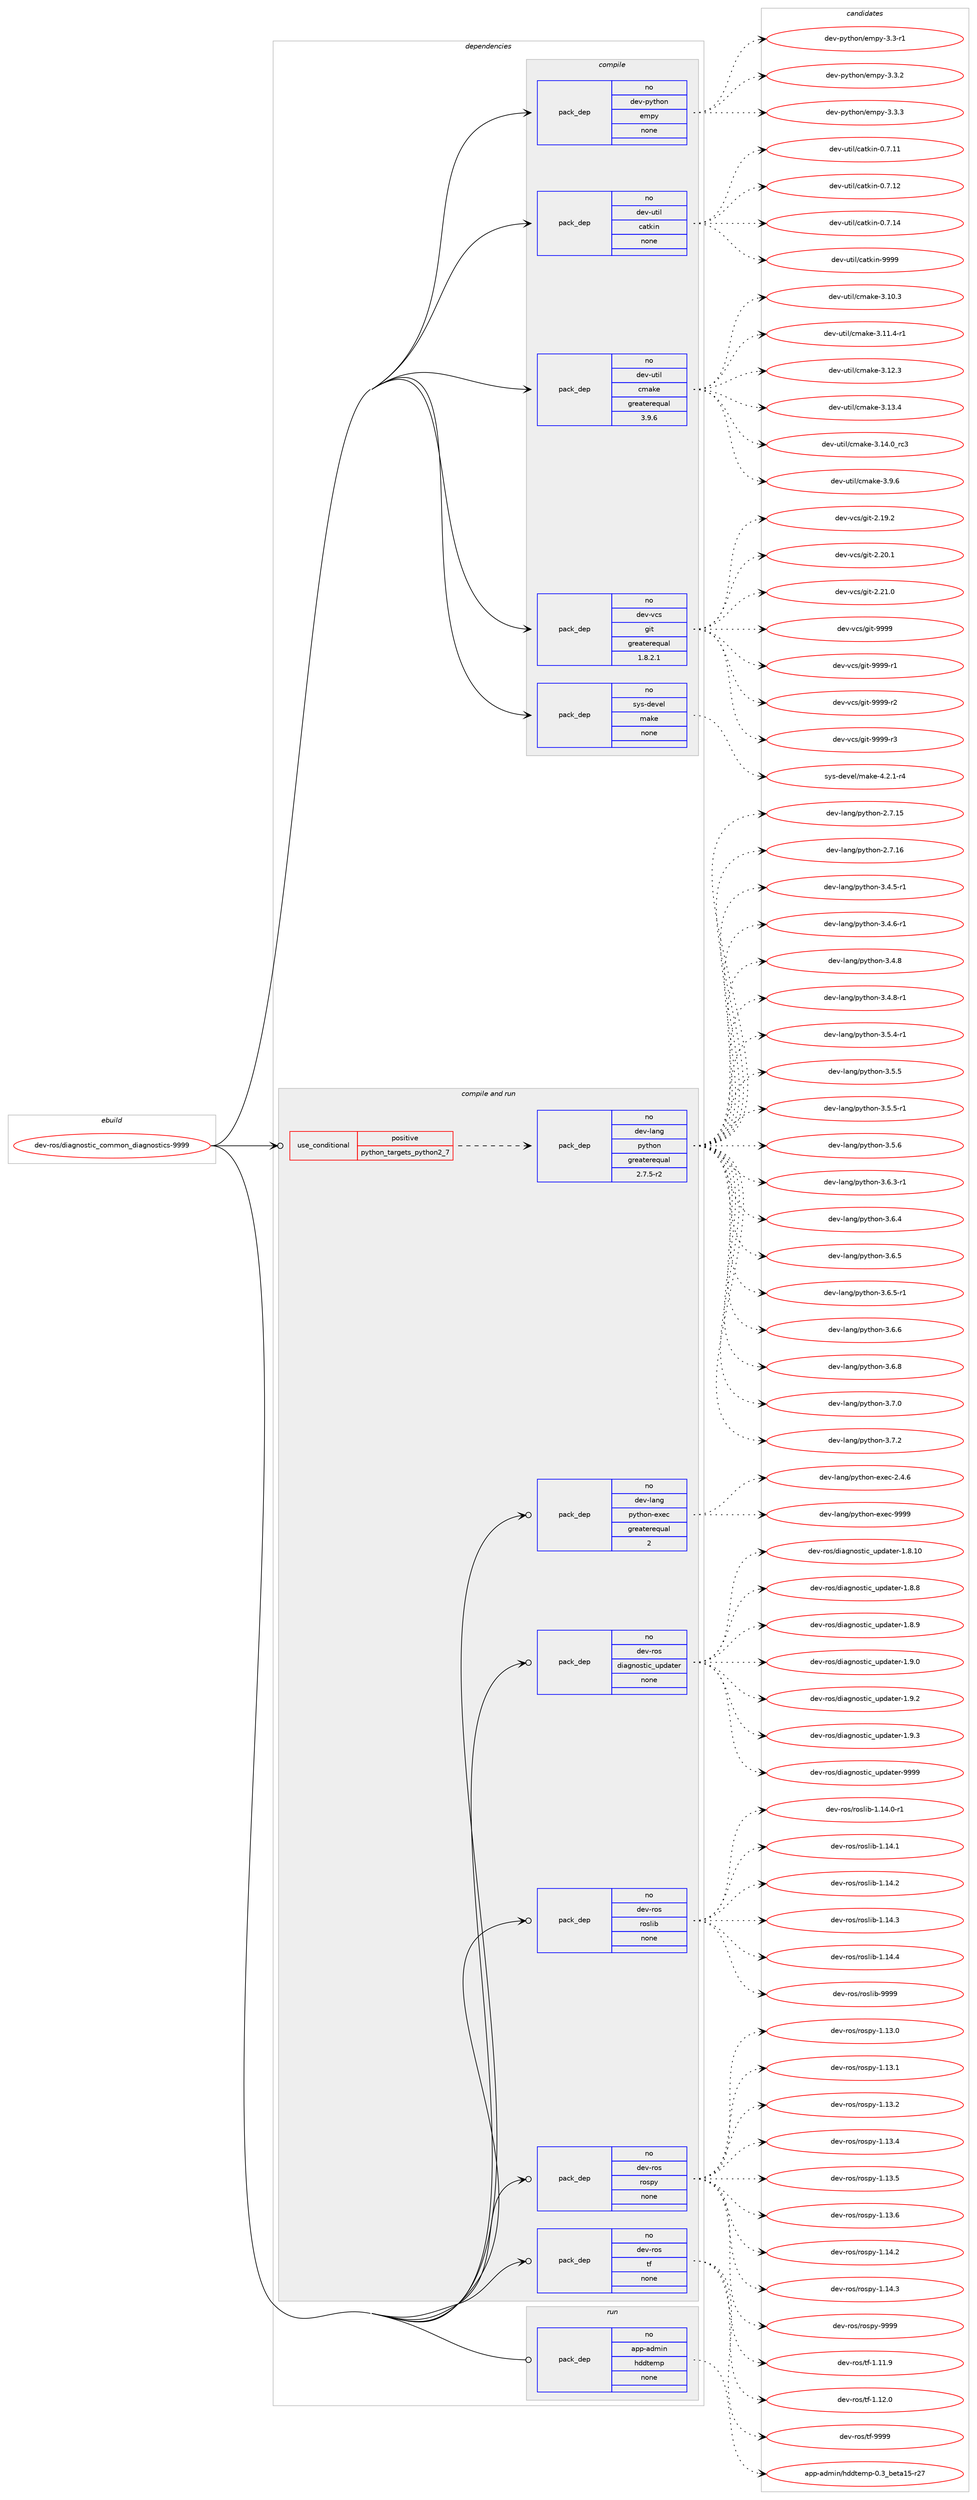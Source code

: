 digraph prolog {

# *************
# Graph options
# *************

newrank=true;
concentrate=true;
compound=true;
graph [rankdir=LR,fontname=Helvetica,fontsize=10,ranksep=1.5];#, ranksep=2.5, nodesep=0.2];
edge  [arrowhead=vee];
node  [fontname=Helvetica,fontsize=10];

# **********
# The ebuild
# **********

subgraph cluster_leftcol {
color=gray;
rank=same;
label=<<i>ebuild</i>>;
id [label="dev-ros/diagnostic_common_diagnostics-9999", color=red, width=4, href="../dev-ros/diagnostic_common_diagnostics-9999.svg"];
}

# ****************
# The dependencies
# ****************

subgraph cluster_midcol {
color=gray;
label=<<i>dependencies</i>>;
subgraph cluster_compile {
fillcolor="#eeeeee";
style=filled;
label=<<i>compile</i>>;
subgraph pack1042906 {
dependency1454558 [label=<<TABLE BORDER="0" CELLBORDER="1" CELLSPACING="0" CELLPADDING="4" WIDTH="220"><TR><TD ROWSPAN="6" CELLPADDING="30">pack_dep</TD></TR><TR><TD WIDTH="110">no</TD></TR><TR><TD>dev-python</TD></TR><TR><TD>empy</TD></TR><TR><TD>none</TD></TR><TR><TD></TD></TR></TABLE>>, shape=none, color=blue];
}
id:e -> dependency1454558:w [weight=20,style="solid",arrowhead="vee"];
subgraph pack1042907 {
dependency1454559 [label=<<TABLE BORDER="0" CELLBORDER="1" CELLSPACING="0" CELLPADDING="4" WIDTH="220"><TR><TD ROWSPAN="6" CELLPADDING="30">pack_dep</TD></TR><TR><TD WIDTH="110">no</TD></TR><TR><TD>dev-util</TD></TR><TR><TD>catkin</TD></TR><TR><TD>none</TD></TR><TR><TD></TD></TR></TABLE>>, shape=none, color=blue];
}
id:e -> dependency1454559:w [weight=20,style="solid",arrowhead="vee"];
subgraph pack1042908 {
dependency1454560 [label=<<TABLE BORDER="0" CELLBORDER="1" CELLSPACING="0" CELLPADDING="4" WIDTH="220"><TR><TD ROWSPAN="6" CELLPADDING="30">pack_dep</TD></TR><TR><TD WIDTH="110">no</TD></TR><TR><TD>dev-util</TD></TR><TR><TD>cmake</TD></TR><TR><TD>greaterequal</TD></TR><TR><TD>3.9.6</TD></TR></TABLE>>, shape=none, color=blue];
}
id:e -> dependency1454560:w [weight=20,style="solid",arrowhead="vee"];
subgraph pack1042909 {
dependency1454561 [label=<<TABLE BORDER="0" CELLBORDER="1" CELLSPACING="0" CELLPADDING="4" WIDTH="220"><TR><TD ROWSPAN="6" CELLPADDING="30">pack_dep</TD></TR><TR><TD WIDTH="110">no</TD></TR><TR><TD>dev-vcs</TD></TR><TR><TD>git</TD></TR><TR><TD>greaterequal</TD></TR><TR><TD>1.8.2.1</TD></TR></TABLE>>, shape=none, color=blue];
}
id:e -> dependency1454561:w [weight=20,style="solid",arrowhead="vee"];
subgraph pack1042910 {
dependency1454562 [label=<<TABLE BORDER="0" CELLBORDER="1" CELLSPACING="0" CELLPADDING="4" WIDTH="220"><TR><TD ROWSPAN="6" CELLPADDING="30">pack_dep</TD></TR><TR><TD WIDTH="110">no</TD></TR><TR><TD>sys-devel</TD></TR><TR><TD>make</TD></TR><TR><TD>none</TD></TR><TR><TD></TD></TR></TABLE>>, shape=none, color=blue];
}
id:e -> dependency1454562:w [weight=20,style="solid",arrowhead="vee"];
}
subgraph cluster_compileandrun {
fillcolor="#eeeeee";
style=filled;
label=<<i>compile and run</i>>;
subgraph cond388262 {
dependency1454563 [label=<<TABLE BORDER="0" CELLBORDER="1" CELLSPACING="0" CELLPADDING="4"><TR><TD ROWSPAN="3" CELLPADDING="10">use_conditional</TD></TR><TR><TD>positive</TD></TR><TR><TD>python_targets_python2_7</TD></TR></TABLE>>, shape=none, color=red];
subgraph pack1042911 {
dependency1454564 [label=<<TABLE BORDER="0" CELLBORDER="1" CELLSPACING="0" CELLPADDING="4" WIDTH="220"><TR><TD ROWSPAN="6" CELLPADDING="30">pack_dep</TD></TR><TR><TD WIDTH="110">no</TD></TR><TR><TD>dev-lang</TD></TR><TR><TD>python</TD></TR><TR><TD>greaterequal</TD></TR><TR><TD>2.7.5-r2</TD></TR></TABLE>>, shape=none, color=blue];
}
dependency1454563:e -> dependency1454564:w [weight=20,style="dashed",arrowhead="vee"];
}
id:e -> dependency1454563:w [weight=20,style="solid",arrowhead="odotvee"];
subgraph pack1042912 {
dependency1454565 [label=<<TABLE BORDER="0" CELLBORDER="1" CELLSPACING="0" CELLPADDING="4" WIDTH="220"><TR><TD ROWSPAN="6" CELLPADDING="30">pack_dep</TD></TR><TR><TD WIDTH="110">no</TD></TR><TR><TD>dev-lang</TD></TR><TR><TD>python-exec</TD></TR><TR><TD>greaterequal</TD></TR><TR><TD>2</TD></TR></TABLE>>, shape=none, color=blue];
}
id:e -> dependency1454565:w [weight=20,style="solid",arrowhead="odotvee"];
subgraph pack1042913 {
dependency1454566 [label=<<TABLE BORDER="0" CELLBORDER="1" CELLSPACING="0" CELLPADDING="4" WIDTH="220"><TR><TD ROWSPAN="6" CELLPADDING="30">pack_dep</TD></TR><TR><TD WIDTH="110">no</TD></TR><TR><TD>dev-ros</TD></TR><TR><TD>diagnostic_updater</TD></TR><TR><TD>none</TD></TR><TR><TD></TD></TR></TABLE>>, shape=none, color=blue];
}
id:e -> dependency1454566:w [weight=20,style="solid",arrowhead="odotvee"];
subgraph pack1042914 {
dependency1454567 [label=<<TABLE BORDER="0" CELLBORDER="1" CELLSPACING="0" CELLPADDING="4" WIDTH="220"><TR><TD ROWSPAN="6" CELLPADDING="30">pack_dep</TD></TR><TR><TD WIDTH="110">no</TD></TR><TR><TD>dev-ros</TD></TR><TR><TD>roslib</TD></TR><TR><TD>none</TD></TR><TR><TD></TD></TR></TABLE>>, shape=none, color=blue];
}
id:e -> dependency1454567:w [weight=20,style="solid",arrowhead="odotvee"];
subgraph pack1042915 {
dependency1454568 [label=<<TABLE BORDER="0" CELLBORDER="1" CELLSPACING="0" CELLPADDING="4" WIDTH="220"><TR><TD ROWSPAN="6" CELLPADDING="30">pack_dep</TD></TR><TR><TD WIDTH="110">no</TD></TR><TR><TD>dev-ros</TD></TR><TR><TD>rospy</TD></TR><TR><TD>none</TD></TR><TR><TD></TD></TR></TABLE>>, shape=none, color=blue];
}
id:e -> dependency1454568:w [weight=20,style="solid",arrowhead="odotvee"];
subgraph pack1042916 {
dependency1454569 [label=<<TABLE BORDER="0" CELLBORDER="1" CELLSPACING="0" CELLPADDING="4" WIDTH="220"><TR><TD ROWSPAN="6" CELLPADDING="30">pack_dep</TD></TR><TR><TD WIDTH="110">no</TD></TR><TR><TD>dev-ros</TD></TR><TR><TD>tf</TD></TR><TR><TD>none</TD></TR><TR><TD></TD></TR></TABLE>>, shape=none, color=blue];
}
id:e -> dependency1454569:w [weight=20,style="solid",arrowhead="odotvee"];
}
subgraph cluster_run {
fillcolor="#eeeeee";
style=filled;
label=<<i>run</i>>;
subgraph pack1042917 {
dependency1454570 [label=<<TABLE BORDER="0" CELLBORDER="1" CELLSPACING="0" CELLPADDING="4" WIDTH="220"><TR><TD ROWSPAN="6" CELLPADDING="30">pack_dep</TD></TR><TR><TD WIDTH="110">no</TD></TR><TR><TD>app-admin</TD></TR><TR><TD>hddtemp</TD></TR><TR><TD>none</TD></TR><TR><TD></TD></TR></TABLE>>, shape=none, color=blue];
}
id:e -> dependency1454570:w [weight=20,style="solid",arrowhead="odot"];
}
}

# **************
# The candidates
# **************

subgraph cluster_choices {
rank=same;
color=gray;
label=<<i>candidates</i>>;

subgraph choice1042906 {
color=black;
nodesep=1;
choice1001011184511212111610411111047101109112121455146514511449 [label="dev-python/empy-3.3-r1", color=red, width=4,href="../dev-python/empy-3.3-r1.svg"];
choice1001011184511212111610411111047101109112121455146514650 [label="dev-python/empy-3.3.2", color=red, width=4,href="../dev-python/empy-3.3.2.svg"];
choice1001011184511212111610411111047101109112121455146514651 [label="dev-python/empy-3.3.3", color=red, width=4,href="../dev-python/empy-3.3.3.svg"];
dependency1454558:e -> choice1001011184511212111610411111047101109112121455146514511449:w [style=dotted,weight="100"];
dependency1454558:e -> choice1001011184511212111610411111047101109112121455146514650:w [style=dotted,weight="100"];
dependency1454558:e -> choice1001011184511212111610411111047101109112121455146514651:w [style=dotted,weight="100"];
}
subgraph choice1042907 {
color=black;
nodesep=1;
choice1001011184511711610510847999711610710511045484655464949 [label="dev-util/catkin-0.7.11", color=red, width=4,href="../dev-util/catkin-0.7.11.svg"];
choice1001011184511711610510847999711610710511045484655464950 [label="dev-util/catkin-0.7.12", color=red, width=4,href="../dev-util/catkin-0.7.12.svg"];
choice1001011184511711610510847999711610710511045484655464952 [label="dev-util/catkin-0.7.14", color=red, width=4,href="../dev-util/catkin-0.7.14.svg"];
choice100101118451171161051084799971161071051104557575757 [label="dev-util/catkin-9999", color=red, width=4,href="../dev-util/catkin-9999.svg"];
dependency1454559:e -> choice1001011184511711610510847999711610710511045484655464949:w [style=dotted,weight="100"];
dependency1454559:e -> choice1001011184511711610510847999711610710511045484655464950:w [style=dotted,weight="100"];
dependency1454559:e -> choice1001011184511711610510847999711610710511045484655464952:w [style=dotted,weight="100"];
dependency1454559:e -> choice100101118451171161051084799971161071051104557575757:w [style=dotted,weight="100"];
}
subgraph choice1042908 {
color=black;
nodesep=1;
choice1001011184511711610510847991099710710145514649484651 [label="dev-util/cmake-3.10.3", color=red, width=4,href="../dev-util/cmake-3.10.3.svg"];
choice10010111845117116105108479910997107101455146494946524511449 [label="dev-util/cmake-3.11.4-r1", color=red, width=4,href="../dev-util/cmake-3.11.4-r1.svg"];
choice1001011184511711610510847991099710710145514649504651 [label="dev-util/cmake-3.12.3", color=red, width=4,href="../dev-util/cmake-3.12.3.svg"];
choice1001011184511711610510847991099710710145514649514652 [label="dev-util/cmake-3.13.4", color=red, width=4,href="../dev-util/cmake-3.13.4.svg"];
choice1001011184511711610510847991099710710145514649524648951149951 [label="dev-util/cmake-3.14.0_rc3", color=red, width=4,href="../dev-util/cmake-3.14.0_rc3.svg"];
choice10010111845117116105108479910997107101455146574654 [label="dev-util/cmake-3.9.6", color=red, width=4,href="../dev-util/cmake-3.9.6.svg"];
dependency1454560:e -> choice1001011184511711610510847991099710710145514649484651:w [style=dotted,weight="100"];
dependency1454560:e -> choice10010111845117116105108479910997107101455146494946524511449:w [style=dotted,weight="100"];
dependency1454560:e -> choice1001011184511711610510847991099710710145514649504651:w [style=dotted,weight="100"];
dependency1454560:e -> choice1001011184511711610510847991099710710145514649514652:w [style=dotted,weight="100"];
dependency1454560:e -> choice1001011184511711610510847991099710710145514649524648951149951:w [style=dotted,weight="100"];
dependency1454560:e -> choice10010111845117116105108479910997107101455146574654:w [style=dotted,weight="100"];
}
subgraph choice1042909 {
color=black;
nodesep=1;
choice10010111845118991154710310511645504649574650 [label="dev-vcs/git-2.19.2", color=red, width=4,href="../dev-vcs/git-2.19.2.svg"];
choice10010111845118991154710310511645504650484649 [label="dev-vcs/git-2.20.1", color=red, width=4,href="../dev-vcs/git-2.20.1.svg"];
choice10010111845118991154710310511645504650494648 [label="dev-vcs/git-2.21.0", color=red, width=4,href="../dev-vcs/git-2.21.0.svg"];
choice1001011184511899115471031051164557575757 [label="dev-vcs/git-9999", color=red, width=4,href="../dev-vcs/git-9999.svg"];
choice10010111845118991154710310511645575757574511449 [label="dev-vcs/git-9999-r1", color=red, width=4,href="../dev-vcs/git-9999-r1.svg"];
choice10010111845118991154710310511645575757574511450 [label="dev-vcs/git-9999-r2", color=red, width=4,href="../dev-vcs/git-9999-r2.svg"];
choice10010111845118991154710310511645575757574511451 [label="dev-vcs/git-9999-r3", color=red, width=4,href="../dev-vcs/git-9999-r3.svg"];
dependency1454561:e -> choice10010111845118991154710310511645504649574650:w [style=dotted,weight="100"];
dependency1454561:e -> choice10010111845118991154710310511645504650484649:w [style=dotted,weight="100"];
dependency1454561:e -> choice10010111845118991154710310511645504650494648:w [style=dotted,weight="100"];
dependency1454561:e -> choice1001011184511899115471031051164557575757:w [style=dotted,weight="100"];
dependency1454561:e -> choice10010111845118991154710310511645575757574511449:w [style=dotted,weight="100"];
dependency1454561:e -> choice10010111845118991154710310511645575757574511450:w [style=dotted,weight="100"];
dependency1454561:e -> choice10010111845118991154710310511645575757574511451:w [style=dotted,weight="100"];
}
subgraph choice1042910 {
color=black;
nodesep=1;
choice1151211154510010111810110847109971071014552465046494511452 [label="sys-devel/make-4.2.1-r4", color=red, width=4,href="../sys-devel/make-4.2.1-r4.svg"];
dependency1454562:e -> choice1151211154510010111810110847109971071014552465046494511452:w [style=dotted,weight="100"];
}
subgraph choice1042911 {
color=black;
nodesep=1;
choice10010111845108971101034711212111610411111045504655464953 [label="dev-lang/python-2.7.15", color=red, width=4,href="../dev-lang/python-2.7.15.svg"];
choice10010111845108971101034711212111610411111045504655464954 [label="dev-lang/python-2.7.16", color=red, width=4,href="../dev-lang/python-2.7.16.svg"];
choice1001011184510897110103471121211161041111104551465246534511449 [label="dev-lang/python-3.4.5-r1", color=red, width=4,href="../dev-lang/python-3.4.5-r1.svg"];
choice1001011184510897110103471121211161041111104551465246544511449 [label="dev-lang/python-3.4.6-r1", color=red, width=4,href="../dev-lang/python-3.4.6-r1.svg"];
choice100101118451089711010347112121116104111110455146524656 [label="dev-lang/python-3.4.8", color=red, width=4,href="../dev-lang/python-3.4.8.svg"];
choice1001011184510897110103471121211161041111104551465246564511449 [label="dev-lang/python-3.4.8-r1", color=red, width=4,href="../dev-lang/python-3.4.8-r1.svg"];
choice1001011184510897110103471121211161041111104551465346524511449 [label="dev-lang/python-3.5.4-r1", color=red, width=4,href="../dev-lang/python-3.5.4-r1.svg"];
choice100101118451089711010347112121116104111110455146534653 [label="dev-lang/python-3.5.5", color=red, width=4,href="../dev-lang/python-3.5.5.svg"];
choice1001011184510897110103471121211161041111104551465346534511449 [label="dev-lang/python-3.5.5-r1", color=red, width=4,href="../dev-lang/python-3.5.5-r1.svg"];
choice100101118451089711010347112121116104111110455146534654 [label="dev-lang/python-3.5.6", color=red, width=4,href="../dev-lang/python-3.5.6.svg"];
choice1001011184510897110103471121211161041111104551465446514511449 [label="dev-lang/python-3.6.3-r1", color=red, width=4,href="../dev-lang/python-3.6.3-r1.svg"];
choice100101118451089711010347112121116104111110455146544652 [label="dev-lang/python-3.6.4", color=red, width=4,href="../dev-lang/python-3.6.4.svg"];
choice100101118451089711010347112121116104111110455146544653 [label="dev-lang/python-3.6.5", color=red, width=4,href="../dev-lang/python-3.6.5.svg"];
choice1001011184510897110103471121211161041111104551465446534511449 [label="dev-lang/python-3.6.5-r1", color=red, width=4,href="../dev-lang/python-3.6.5-r1.svg"];
choice100101118451089711010347112121116104111110455146544654 [label="dev-lang/python-3.6.6", color=red, width=4,href="../dev-lang/python-3.6.6.svg"];
choice100101118451089711010347112121116104111110455146544656 [label="dev-lang/python-3.6.8", color=red, width=4,href="../dev-lang/python-3.6.8.svg"];
choice100101118451089711010347112121116104111110455146554648 [label="dev-lang/python-3.7.0", color=red, width=4,href="../dev-lang/python-3.7.0.svg"];
choice100101118451089711010347112121116104111110455146554650 [label="dev-lang/python-3.7.2", color=red, width=4,href="../dev-lang/python-3.7.2.svg"];
dependency1454564:e -> choice10010111845108971101034711212111610411111045504655464953:w [style=dotted,weight="100"];
dependency1454564:e -> choice10010111845108971101034711212111610411111045504655464954:w [style=dotted,weight="100"];
dependency1454564:e -> choice1001011184510897110103471121211161041111104551465246534511449:w [style=dotted,weight="100"];
dependency1454564:e -> choice1001011184510897110103471121211161041111104551465246544511449:w [style=dotted,weight="100"];
dependency1454564:e -> choice100101118451089711010347112121116104111110455146524656:w [style=dotted,weight="100"];
dependency1454564:e -> choice1001011184510897110103471121211161041111104551465246564511449:w [style=dotted,weight="100"];
dependency1454564:e -> choice1001011184510897110103471121211161041111104551465346524511449:w [style=dotted,weight="100"];
dependency1454564:e -> choice100101118451089711010347112121116104111110455146534653:w [style=dotted,weight="100"];
dependency1454564:e -> choice1001011184510897110103471121211161041111104551465346534511449:w [style=dotted,weight="100"];
dependency1454564:e -> choice100101118451089711010347112121116104111110455146534654:w [style=dotted,weight="100"];
dependency1454564:e -> choice1001011184510897110103471121211161041111104551465446514511449:w [style=dotted,weight="100"];
dependency1454564:e -> choice100101118451089711010347112121116104111110455146544652:w [style=dotted,weight="100"];
dependency1454564:e -> choice100101118451089711010347112121116104111110455146544653:w [style=dotted,weight="100"];
dependency1454564:e -> choice1001011184510897110103471121211161041111104551465446534511449:w [style=dotted,weight="100"];
dependency1454564:e -> choice100101118451089711010347112121116104111110455146544654:w [style=dotted,weight="100"];
dependency1454564:e -> choice100101118451089711010347112121116104111110455146544656:w [style=dotted,weight="100"];
dependency1454564:e -> choice100101118451089711010347112121116104111110455146554648:w [style=dotted,weight="100"];
dependency1454564:e -> choice100101118451089711010347112121116104111110455146554650:w [style=dotted,weight="100"];
}
subgraph choice1042912 {
color=black;
nodesep=1;
choice1001011184510897110103471121211161041111104510112010199455046524654 [label="dev-lang/python-exec-2.4.6", color=red, width=4,href="../dev-lang/python-exec-2.4.6.svg"];
choice10010111845108971101034711212111610411111045101120101994557575757 [label="dev-lang/python-exec-9999", color=red, width=4,href="../dev-lang/python-exec-9999.svg"];
dependency1454565:e -> choice1001011184510897110103471121211161041111104510112010199455046524654:w [style=dotted,weight="100"];
dependency1454565:e -> choice10010111845108971101034711212111610411111045101120101994557575757:w [style=dotted,weight="100"];
}
subgraph choice1042913 {
color=black;
nodesep=1;
choice10010111845114111115471001059710311011111511610599951171121009711610111445494656464948 [label="dev-ros/diagnostic_updater-1.8.10", color=red, width=4,href="../dev-ros/diagnostic_updater-1.8.10.svg"];
choice100101118451141111154710010597103110111115116105999511711210097116101114454946564656 [label="dev-ros/diagnostic_updater-1.8.8", color=red, width=4,href="../dev-ros/diagnostic_updater-1.8.8.svg"];
choice100101118451141111154710010597103110111115116105999511711210097116101114454946564657 [label="dev-ros/diagnostic_updater-1.8.9", color=red, width=4,href="../dev-ros/diagnostic_updater-1.8.9.svg"];
choice100101118451141111154710010597103110111115116105999511711210097116101114454946574648 [label="dev-ros/diagnostic_updater-1.9.0", color=red, width=4,href="../dev-ros/diagnostic_updater-1.9.0.svg"];
choice100101118451141111154710010597103110111115116105999511711210097116101114454946574650 [label="dev-ros/diagnostic_updater-1.9.2", color=red, width=4,href="../dev-ros/diagnostic_updater-1.9.2.svg"];
choice100101118451141111154710010597103110111115116105999511711210097116101114454946574651 [label="dev-ros/diagnostic_updater-1.9.3", color=red, width=4,href="../dev-ros/diagnostic_updater-1.9.3.svg"];
choice1001011184511411111547100105971031101111151161059995117112100971161011144557575757 [label="dev-ros/diagnostic_updater-9999", color=red, width=4,href="../dev-ros/diagnostic_updater-9999.svg"];
dependency1454566:e -> choice10010111845114111115471001059710311011111511610599951171121009711610111445494656464948:w [style=dotted,weight="100"];
dependency1454566:e -> choice100101118451141111154710010597103110111115116105999511711210097116101114454946564656:w [style=dotted,weight="100"];
dependency1454566:e -> choice100101118451141111154710010597103110111115116105999511711210097116101114454946564657:w [style=dotted,weight="100"];
dependency1454566:e -> choice100101118451141111154710010597103110111115116105999511711210097116101114454946574648:w [style=dotted,weight="100"];
dependency1454566:e -> choice100101118451141111154710010597103110111115116105999511711210097116101114454946574650:w [style=dotted,weight="100"];
dependency1454566:e -> choice100101118451141111154710010597103110111115116105999511711210097116101114454946574651:w [style=dotted,weight="100"];
dependency1454566:e -> choice1001011184511411111547100105971031101111151161059995117112100971161011144557575757:w [style=dotted,weight="100"];
}
subgraph choice1042914 {
color=black;
nodesep=1;
choice100101118451141111154711411111510810598454946495246484511449 [label="dev-ros/roslib-1.14.0-r1", color=red, width=4,href="../dev-ros/roslib-1.14.0-r1.svg"];
choice10010111845114111115471141111151081059845494649524649 [label="dev-ros/roslib-1.14.1", color=red, width=4,href="../dev-ros/roslib-1.14.1.svg"];
choice10010111845114111115471141111151081059845494649524650 [label="dev-ros/roslib-1.14.2", color=red, width=4,href="../dev-ros/roslib-1.14.2.svg"];
choice10010111845114111115471141111151081059845494649524651 [label="dev-ros/roslib-1.14.3", color=red, width=4,href="../dev-ros/roslib-1.14.3.svg"];
choice10010111845114111115471141111151081059845494649524652 [label="dev-ros/roslib-1.14.4", color=red, width=4,href="../dev-ros/roslib-1.14.4.svg"];
choice1001011184511411111547114111115108105984557575757 [label="dev-ros/roslib-9999", color=red, width=4,href="../dev-ros/roslib-9999.svg"];
dependency1454567:e -> choice100101118451141111154711411111510810598454946495246484511449:w [style=dotted,weight="100"];
dependency1454567:e -> choice10010111845114111115471141111151081059845494649524649:w [style=dotted,weight="100"];
dependency1454567:e -> choice10010111845114111115471141111151081059845494649524650:w [style=dotted,weight="100"];
dependency1454567:e -> choice10010111845114111115471141111151081059845494649524651:w [style=dotted,weight="100"];
dependency1454567:e -> choice10010111845114111115471141111151081059845494649524652:w [style=dotted,weight="100"];
dependency1454567:e -> choice1001011184511411111547114111115108105984557575757:w [style=dotted,weight="100"];
}
subgraph choice1042915 {
color=black;
nodesep=1;
choice100101118451141111154711411111511212145494649514648 [label="dev-ros/rospy-1.13.0", color=red, width=4,href="../dev-ros/rospy-1.13.0.svg"];
choice100101118451141111154711411111511212145494649514649 [label="dev-ros/rospy-1.13.1", color=red, width=4,href="../dev-ros/rospy-1.13.1.svg"];
choice100101118451141111154711411111511212145494649514650 [label="dev-ros/rospy-1.13.2", color=red, width=4,href="../dev-ros/rospy-1.13.2.svg"];
choice100101118451141111154711411111511212145494649514652 [label="dev-ros/rospy-1.13.4", color=red, width=4,href="../dev-ros/rospy-1.13.4.svg"];
choice100101118451141111154711411111511212145494649514653 [label="dev-ros/rospy-1.13.5", color=red, width=4,href="../dev-ros/rospy-1.13.5.svg"];
choice100101118451141111154711411111511212145494649514654 [label="dev-ros/rospy-1.13.6", color=red, width=4,href="../dev-ros/rospy-1.13.6.svg"];
choice100101118451141111154711411111511212145494649524650 [label="dev-ros/rospy-1.14.2", color=red, width=4,href="../dev-ros/rospy-1.14.2.svg"];
choice100101118451141111154711411111511212145494649524651 [label="dev-ros/rospy-1.14.3", color=red, width=4,href="../dev-ros/rospy-1.14.3.svg"];
choice10010111845114111115471141111151121214557575757 [label="dev-ros/rospy-9999", color=red, width=4,href="../dev-ros/rospy-9999.svg"];
dependency1454568:e -> choice100101118451141111154711411111511212145494649514648:w [style=dotted,weight="100"];
dependency1454568:e -> choice100101118451141111154711411111511212145494649514649:w [style=dotted,weight="100"];
dependency1454568:e -> choice100101118451141111154711411111511212145494649514650:w [style=dotted,weight="100"];
dependency1454568:e -> choice100101118451141111154711411111511212145494649514652:w [style=dotted,weight="100"];
dependency1454568:e -> choice100101118451141111154711411111511212145494649514653:w [style=dotted,weight="100"];
dependency1454568:e -> choice100101118451141111154711411111511212145494649514654:w [style=dotted,weight="100"];
dependency1454568:e -> choice100101118451141111154711411111511212145494649524650:w [style=dotted,weight="100"];
dependency1454568:e -> choice100101118451141111154711411111511212145494649524651:w [style=dotted,weight="100"];
dependency1454568:e -> choice10010111845114111115471141111151121214557575757:w [style=dotted,weight="100"];
}
subgraph choice1042916 {
color=black;
nodesep=1;
choice100101118451141111154711610245494649494657 [label="dev-ros/tf-1.11.9", color=red, width=4,href="../dev-ros/tf-1.11.9.svg"];
choice100101118451141111154711610245494649504648 [label="dev-ros/tf-1.12.0", color=red, width=4,href="../dev-ros/tf-1.12.0.svg"];
choice10010111845114111115471161024557575757 [label="dev-ros/tf-9999", color=red, width=4,href="../dev-ros/tf-9999.svg"];
dependency1454569:e -> choice100101118451141111154711610245494649494657:w [style=dotted,weight="100"];
dependency1454569:e -> choice100101118451141111154711610245494649504648:w [style=dotted,weight="100"];
dependency1454569:e -> choice10010111845114111115471161024557575757:w [style=dotted,weight="100"];
}
subgraph choice1042917 {
color=black;
nodesep=1;
choice97112112459710010910511047104100100116101109112454846519598101116974953451145055 [label="app-admin/hddtemp-0.3_beta15-r27", color=red, width=4,href="../app-admin/hddtemp-0.3_beta15-r27.svg"];
dependency1454570:e -> choice97112112459710010910511047104100100116101109112454846519598101116974953451145055:w [style=dotted,weight="100"];
}
}

}
